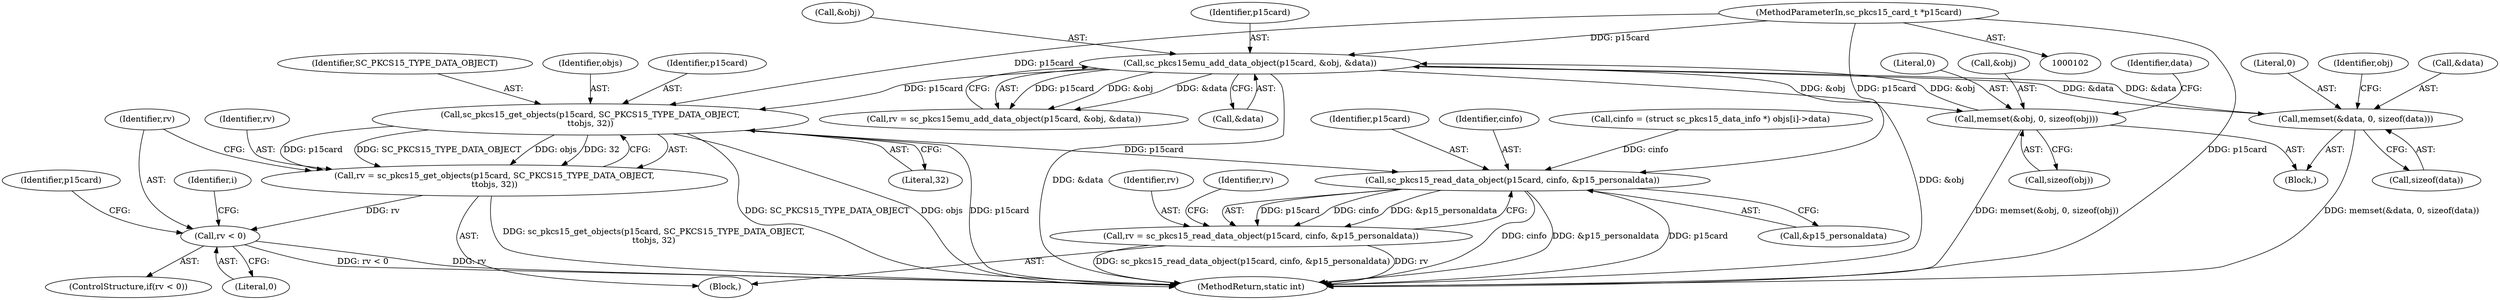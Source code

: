 digraph "0_OpenSC_8fe377e93b4b56060e5bbfb6f3142ceaeca744fa_19@pointer" {
"1000233" [label="(Call,sc_pkcs15_get_objects(p15card, SC_PKCS15_TYPE_DATA_OBJECT,\n\t\tobjs, 32))"];
"1000205" [label="(Call,sc_pkcs15emu_add_data_object(p15card, &obj, &data))"];
"1000103" [label="(MethodParameterIn,sc_pkcs15_card_t *p15card)"];
"1000166" [label="(Call,memset(&obj, 0, sizeof(obj)))"];
"1000160" [label="(Call,memset(&data, 0, sizeof(data)))"];
"1000231" [label="(Call,rv = sc_pkcs15_get_objects(p15card, SC_PKCS15_TYPE_DATA_OBJECT,\n\t\tobjs, 32))"];
"1000239" [label="(Call,rv < 0)"];
"1000299" [label="(Call,sc_pkcs15_read_data_object(p15card, cinfo, &p15_personaldata))"];
"1000297" [label="(Call,rv = sc_pkcs15_read_data_object(p15card, cinfo, &p15_personaldata))"];
"1000206" [label="(Identifier,p15card)"];
"1000170" [label="(Call,sizeof(obj))"];
"1000302" [label="(Call,&p15_personaldata)"];
"1000235" [label="(Identifier,SC_PKCS15_TYPE_DATA_OBJECT)"];
"1000163" [label="(Literal,0)"];
"1000299" [label="(Call,sc_pkcs15_read_data_object(p15card, cinfo, &p15_personaldata))"];
"1000237" [label="(Literal,32)"];
"1000232" [label="(Identifier,rv)"];
"1000167" [label="(Call,&obj)"];
"1000298" [label="(Identifier,rv)"];
"1000297" [label="(Call,rv = sc_pkcs15_read_data_object(p15card, cinfo, &p15_personaldata))"];
"1000166" [label="(Call,memset(&obj, 0, sizeof(obj)))"];
"1000205" [label="(Call,sc_pkcs15emu_add_data_object(p15card, &obj, &data))"];
"1000174" [label="(Identifier,data)"];
"1000240" [label="(Identifier,rv)"];
"1000236" [label="(Identifier,objs)"];
"1000133" [label="(Block,)"];
"1000207" [label="(Call,&obj)"];
"1000255" [label="(Identifier,i)"];
"1000300" [label="(Identifier,p15card)"];
"1000168" [label="(Identifier,obj)"];
"1000301" [label="(Identifier,cinfo)"];
"1000263" [label="(Call,cinfo = (struct sc_pkcs15_data_info *) objs[i]->data)"];
"1000241" [label="(Literal,0)"];
"1000246" [label="(Identifier,p15card)"];
"1000238" [label="(ControlStructure,if(rv < 0))"];
"1000231" [label="(Call,rv = sc_pkcs15_get_objects(p15card, SC_PKCS15_TYPE_DATA_OBJECT,\n\t\tobjs, 32))"];
"1000352" [label="(MethodReturn,static int)"];
"1000161" [label="(Call,&data)"];
"1000239" [label="(Call,rv < 0)"];
"1000203" [label="(Call,rv = sc_pkcs15emu_add_data_object(p15card, &obj, &data))"];
"1000233" [label="(Call,sc_pkcs15_get_objects(p15card, SC_PKCS15_TYPE_DATA_OBJECT,\n\t\tobjs, 32))"];
"1000234" [label="(Identifier,p15card)"];
"1000209" [label="(Call,&data)"];
"1000169" [label="(Literal,0)"];
"1000103" [label="(MethodParameterIn,sc_pkcs15_card_t *p15card)"];
"1000160" [label="(Call,memset(&data, 0, sizeof(data)))"];
"1000164" [label="(Call,sizeof(data))"];
"1000104" [label="(Block,)"];
"1000305" [label="(Identifier,rv)"];
"1000233" -> "1000231"  [label="AST: "];
"1000233" -> "1000237"  [label="CFG: "];
"1000234" -> "1000233"  [label="AST: "];
"1000235" -> "1000233"  [label="AST: "];
"1000236" -> "1000233"  [label="AST: "];
"1000237" -> "1000233"  [label="AST: "];
"1000231" -> "1000233"  [label="CFG: "];
"1000233" -> "1000352"  [label="DDG: SC_PKCS15_TYPE_DATA_OBJECT"];
"1000233" -> "1000352"  [label="DDG: objs"];
"1000233" -> "1000352"  [label="DDG: p15card"];
"1000233" -> "1000231"  [label="DDG: p15card"];
"1000233" -> "1000231"  [label="DDG: SC_PKCS15_TYPE_DATA_OBJECT"];
"1000233" -> "1000231"  [label="DDG: objs"];
"1000233" -> "1000231"  [label="DDG: 32"];
"1000205" -> "1000233"  [label="DDG: p15card"];
"1000103" -> "1000233"  [label="DDG: p15card"];
"1000233" -> "1000299"  [label="DDG: p15card"];
"1000205" -> "1000203"  [label="AST: "];
"1000205" -> "1000209"  [label="CFG: "];
"1000206" -> "1000205"  [label="AST: "];
"1000207" -> "1000205"  [label="AST: "];
"1000209" -> "1000205"  [label="AST: "];
"1000203" -> "1000205"  [label="CFG: "];
"1000205" -> "1000352"  [label="DDG: &data"];
"1000205" -> "1000352"  [label="DDG: &obj"];
"1000205" -> "1000160"  [label="DDG: &data"];
"1000205" -> "1000166"  [label="DDG: &obj"];
"1000205" -> "1000203"  [label="DDG: p15card"];
"1000205" -> "1000203"  [label="DDG: &obj"];
"1000205" -> "1000203"  [label="DDG: &data"];
"1000103" -> "1000205"  [label="DDG: p15card"];
"1000166" -> "1000205"  [label="DDG: &obj"];
"1000160" -> "1000205"  [label="DDG: &data"];
"1000103" -> "1000102"  [label="AST: "];
"1000103" -> "1000352"  [label="DDG: p15card"];
"1000103" -> "1000299"  [label="DDG: p15card"];
"1000166" -> "1000133"  [label="AST: "];
"1000166" -> "1000170"  [label="CFG: "];
"1000167" -> "1000166"  [label="AST: "];
"1000169" -> "1000166"  [label="AST: "];
"1000170" -> "1000166"  [label="AST: "];
"1000174" -> "1000166"  [label="CFG: "];
"1000166" -> "1000352"  [label="DDG: memset(&obj, 0, sizeof(obj))"];
"1000160" -> "1000133"  [label="AST: "];
"1000160" -> "1000164"  [label="CFG: "];
"1000161" -> "1000160"  [label="AST: "];
"1000163" -> "1000160"  [label="AST: "];
"1000164" -> "1000160"  [label="AST: "];
"1000168" -> "1000160"  [label="CFG: "];
"1000160" -> "1000352"  [label="DDG: memset(&data, 0, sizeof(data))"];
"1000231" -> "1000104"  [label="AST: "];
"1000232" -> "1000231"  [label="AST: "];
"1000240" -> "1000231"  [label="CFG: "];
"1000231" -> "1000352"  [label="DDG: sc_pkcs15_get_objects(p15card, SC_PKCS15_TYPE_DATA_OBJECT,\n\t\tobjs, 32)"];
"1000231" -> "1000239"  [label="DDG: rv"];
"1000239" -> "1000238"  [label="AST: "];
"1000239" -> "1000241"  [label="CFG: "];
"1000240" -> "1000239"  [label="AST: "];
"1000241" -> "1000239"  [label="AST: "];
"1000246" -> "1000239"  [label="CFG: "];
"1000255" -> "1000239"  [label="CFG: "];
"1000239" -> "1000352"  [label="DDG: rv < 0"];
"1000239" -> "1000352"  [label="DDG: rv"];
"1000299" -> "1000297"  [label="AST: "];
"1000299" -> "1000302"  [label="CFG: "];
"1000300" -> "1000299"  [label="AST: "];
"1000301" -> "1000299"  [label="AST: "];
"1000302" -> "1000299"  [label="AST: "];
"1000297" -> "1000299"  [label="CFG: "];
"1000299" -> "1000352"  [label="DDG: cinfo"];
"1000299" -> "1000352"  [label="DDG: &p15_personaldata"];
"1000299" -> "1000352"  [label="DDG: p15card"];
"1000299" -> "1000297"  [label="DDG: p15card"];
"1000299" -> "1000297"  [label="DDG: cinfo"];
"1000299" -> "1000297"  [label="DDG: &p15_personaldata"];
"1000263" -> "1000299"  [label="DDG: cinfo"];
"1000297" -> "1000104"  [label="AST: "];
"1000298" -> "1000297"  [label="AST: "];
"1000305" -> "1000297"  [label="CFG: "];
"1000297" -> "1000352"  [label="DDG: rv"];
"1000297" -> "1000352"  [label="DDG: sc_pkcs15_read_data_object(p15card, cinfo, &p15_personaldata)"];
}
